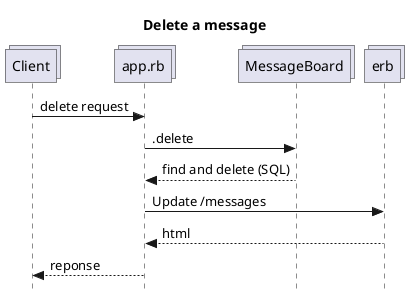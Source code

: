 @startuml Delete messages
title Delete a message
skinparam Style strictuml
collections Client
collections app.rb
collections MessageBoard
collections erb

Client -> app.rb : delete request
app.rb -> MessageBoard : .delete
MessageBoard --> app.rb : find and delete (SQL)
app.rb -> erb : Update /messages
erb --> app.rb : html
app.rb --> Client : reponse

@enduml